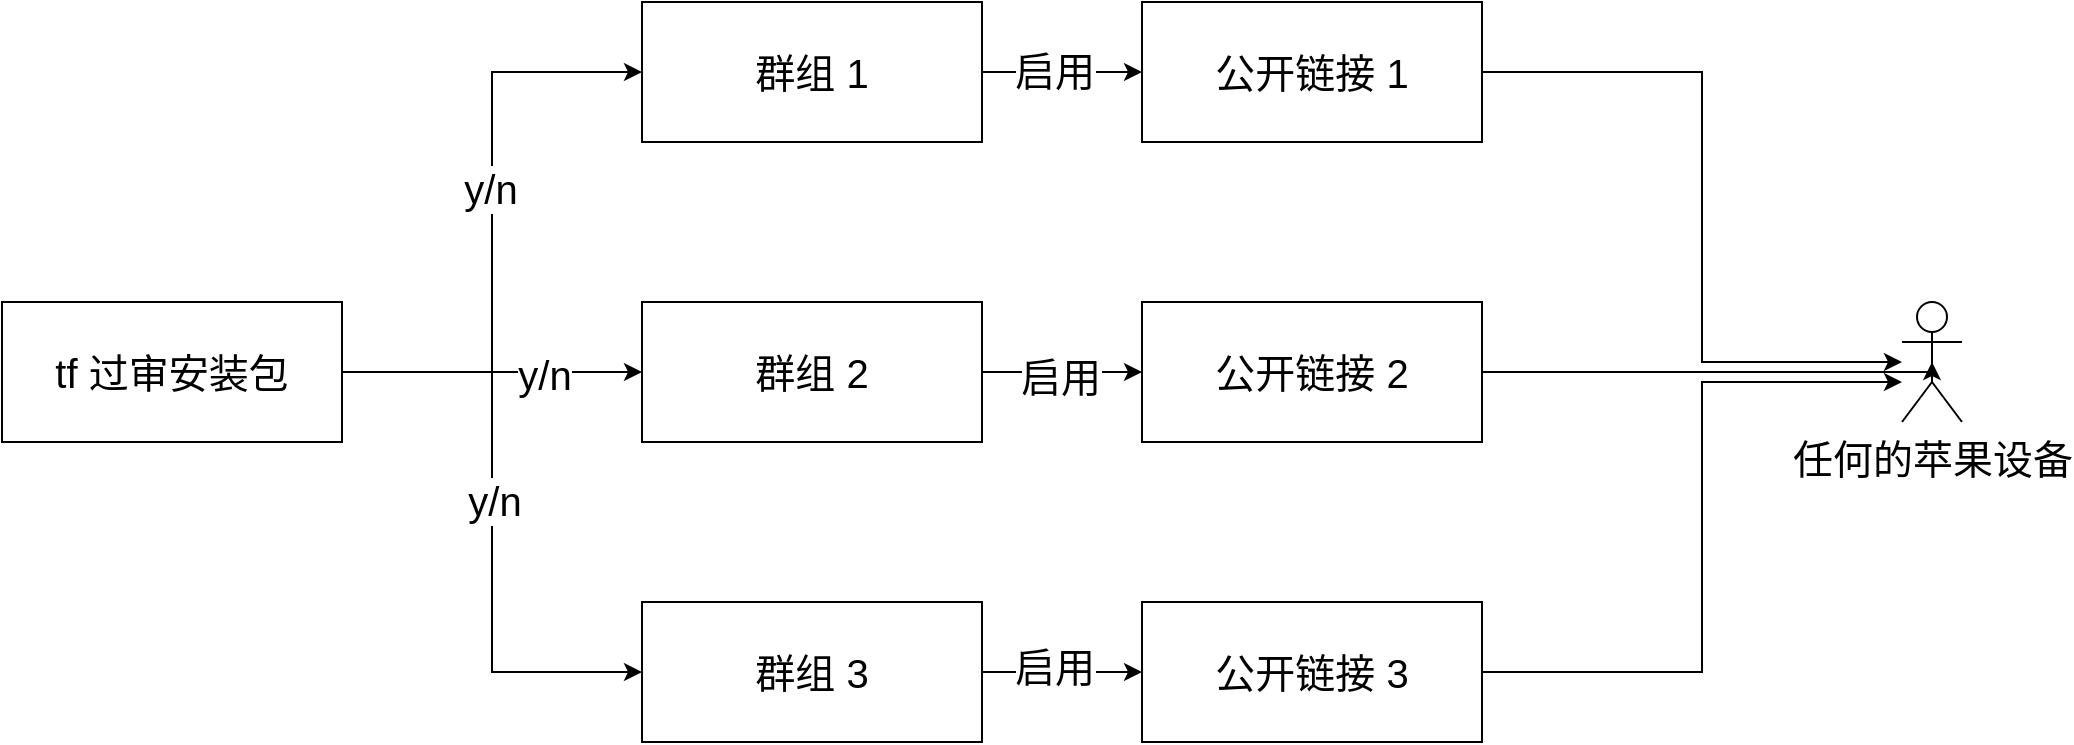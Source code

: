 <mxfile version="15.6.8" type="github">
  <diagram id="ysfTeSd7asSgukJ8PG5n" name="Page-1">
    <mxGraphModel dx="1298" dy="795" grid="1" gridSize="10" guides="1" tooltips="1" connect="1" arrows="1" fold="1" page="1" pageScale="1" pageWidth="827" pageHeight="1169" math="0" shadow="0">
      <root>
        <mxCell id="0" />
        <mxCell id="1" parent="0" />
        <mxCell id="VVuKA5i_O83L6-nlg39P-21" style="edgeStyle=orthogonalEdgeStyle;rounded=0;orthogonalLoop=1;jettySize=auto;html=1;entryX=0;entryY=0.5;entryDx=0;entryDy=0;fontSize=20;" edge="1" parent="1" source="VVuKA5i_O83L6-nlg39P-1" target="VVuKA5i_O83L6-nlg39P-2">
          <mxGeometry relative="1" as="geometry" />
        </mxCell>
        <mxCell id="VVuKA5i_O83L6-nlg39P-22" value="y/n" style="edgeLabel;html=1;align=center;verticalAlign=middle;resizable=0;points=[];fontSize=20;" vertex="1" connectable="0" parent="VVuKA5i_O83L6-nlg39P-21">
          <mxGeometry x="0.113" y="1" relative="1" as="geometry">
            <mxPoint as="offset" />
          </mxGeometry>
        </mxCell>
        <mxCell id="VVuKA5i_O83L6-nlg39P-23" style="edgeStyle=orthogonalEdgeStyle;rounded=0;orthogonalLoop=1;jettySize=auto;html=1;entryX=0;entryY=0.5;entryDx=0;entryDy=0;fontSize=20;" edge="1" parent="1" source="VVuKA5i_O83L6-nlg39P-1" target="VVuKA5i_O83L6-nlg39P-3">
          <mxGeometry relative="1" as="geometry" />
        </mxCell>
        <mxCell id="VVuKA5i_O83L6-nlg39P-24" value="y/n" style="edgeLabel;html=1;align=center;verticalAlign=middle;resizable=0;points=[];fontSize=20;" vertex="1" connectable="0" parent="VVuKA5i_O83L6-nlg39P-23">
          <mxGeometry x="0.347" y="-1" relative="1" as="geometry">
            <mxPoint as="offset" />
          </mxGeometry>
        </mxCell>
        <mxCell id="VVuKA5i_O83L6-nlg39P-25" style="edgeStyle=orthogonalEdgeStyle;rounded=0;orthogonalLoop=1;jettySize=auto;html=1;entryX=0;entryY=0.5;entryDx=0;entryDy=0;fontSize=20;" edge="1" parent="1" source="VVuKA5i_O83L6-nlg39P-1" target="VVuKA5i_O83L6-nlg39P-5">
          <mxGeometry relative="1" as="geometry" />
        </mxCell>
        <mxCell id="VVuKA5i_O83L6-nlg39P-26" value="y/n" style="edgeLabel;html=1;align=center;verticalAlign=middle;resizable=0;points=[];fontSize=20;" vertex="1" connectable="0" parent="VVuKA5i_O83L6-nlg39P-25">
          <mxGeometry x="-0.073" y="1" relative="1" as="geometry">
            <mxPoint as="offset" />
          </mxGeometry>
        </mxCell>
        <mxCell id="VVuKA5i_O83L6-nlg39P-1" value="&lt;font style=&quot;font-size: 20px&quot;&gt;tf 过审安装包&lt;/font&gt;" style="rounded=0;whiteSpace=wrap;html=1;" vertex="1" parent="1">
          <mxGeometry x="80" y="290" width="170" height="70" as="geometry" />
        </mxCell>
        <mxCell id="VVuKA5i_O83L6-nlg39P-8" value="" style="edgeStyle=orthogonalEdgeStyle;rounded=0;orthogonalLoop=1;jettySize=auto;html=1;fontSize=20;" edge="1" parent="1" source="VVuKA5i_O83L6-nlg39P-2" target="VVuKA5i_O83L6-nlg39P-7">
          <mxGeometry relative="1" as="geometry" />
        </mxCell>
        <mxCell id="VVuKA5i_O83L6-nlg39P-27" value="启用" style="edgeLabel;html=1;align=center;verticalAlign=middle;resizable=0;points=[];fontSize=20;" vertex="1" connectable="0" parent="VVuKA5i_O83L6-nlg39P-8">
          <mxGeometry x="-0.1" y="1" relative="1" as="geometry">
            <mxPoint as="offset" />
          </mxGeometry>
        </mxCell>
        <mxCell id="VVuKA5i_O83L6-nlg39P-2" value="&lt;span style=&quot;font-size: 20px&quot;&gt;群组 1&lt;/span&gt;" style="rounded=0;whiteSpace=wrap;html=1;" vertex="1" parent="1">
          <mxGeometry x="400" y="140" width="170" height="70" as="geometry" />
        </mxCell>
        <mxCell id="VVuKA5i_O83L6-nlg39P-10" value="" style="edgeStyle=orthogonalEdgeStyle;rounded=0;orthogonalLoop=1;jettySize=auto;html=1;fontSize=20;" edge="1" parent="1" source="VVuKA5i_O83L6-nlg39P-3" target="VVuKA5i_O83L6-nlg39P-9">
          <mxGeometry relative="1" as="geometry" />
        </mxCell>
        <mxCell id="VVuKA5i_O83L6-nlg39P-28" value="启用" style="edgeLabel;html=1;align=center;verticalAlign=middle;resizable=0;points=[];fontSize=20;" vertex="1" connectable="0" parent="VVuKA5i_O83L6-nlg39P-10">
          <mxGeometry x="-0.025" y="-2" relative="1" as="geometry">
            <mxPoint as="offset" />
          </mxGeometry>
        </mxCell>
        <mxCell id="VVuKA5i_O83L6-nlg39P-3" value="&lt;span style=&quot;font-size: 20px&quot;&gt;群组 2&lt;/span&gt;" style="rounded=0;whiteSpace=wrap;html=1;" vertex="1" parent="1">
          <mxGeometry x="400" y="290" width="170" height="70" as="geometry" />
        </mxCell>
        <mxCell id="VVuKA5i_O83L6-nlg39P-13" style="edgeStyle=orthogonalEdgeStyle;rounded=0;orthogonalLoop=1;jettySize=auto;html=1;entryX=0;entryY=0.5;entryDx=0;entryDy=0;fontSize=20;" edge="1" parent="1" source="VVuKA5i_O83L6-nlg39P-5" target="VVuKA5i_O83L6-nlg39P-11">
          <mxGeometry relative="1" as="geometry" />
        </mxCell>
        <mxCell id="VVuKA5i_O83L6-nlg39P-29" value="启用" style="edgeLabel;html=1;align=center;verticalAlign=middle;resizable=0;points=[];fontSize=20;" vertex="1" connectable="0" parent="VVuKA5i_O83L6-nlg39P-13">
          <mxGeometry x="-0.1" y="3" relative="1" as="geometry">
            <mxPoint as="offset" />
          </mxGeometry>
        </mxCell>
        <mxCell id="VVuKA5i_O83L6-nlg39P-5" value="&lt;span style=&quot;font-size: 20px&quot;&gt;群组 3&lt;/span&gt;" style="rounded=0;whiteSpace=wrap;html=1;" vertex="1" parent="1">
          <mxGeometry x="400" y="440" width="170" height="70" as="geometry" />
        </mxCell>
        <mxCell id="VVuKA5i_O83L6-nlg39P-19" style="edgeStyle=orthogonalEdgeStyle;rounded=0;orthogonalLoop=1;jettySize=auto;html=1;fontSize=20;" edge="1" parent="1" source="VVuKA5i_O83L6-nlg39P-7" target="VVuKA5i_O83L6-nlg39P-14">
          <mxGeometry relative="1" as="geometry">
            <Array as="points">
              <mxPoint x="930" y="175" />
              <mxPoint x="930" y="320" />
            </Array>
          </mxGeometry>
        </mxCell>
        <mxCell id="VVuKA5i_O83L6-nlg39P-7" value="&lt;span style=&quot;font-size: 20px&quot;&gt;公开链接 1&lt;/span&gt;" style="rounded=0;whiteSpace=wrap;html=1;" vertex="1" parent="1">
          <mxGeometry x="650" y="140" width="170" height="70" as="geometry" />
        </mxCell>
        <mxCell id="VVuKA5i_O83L6-nlg39P-16" style="edgeStyle=orthogonalEdgeStyle;rounded=0;orthogonalLoop=1;jettySize=auto;html=1;fontSize=20;entryX=0.5;entryY=0.5;entryDx=0;entryDy=0;entryPerimeter=0;" edge="1" parent="1" source="VVuKA5i_O83L6-nlg39P-9" target="VVuKA5i_O83L6-nlg39P-14">
          <mxGeometry relative="1" as="geometry">
            <mxPoint x="1000" y="325" as="targetPoint" />
            <Array as="points">
              <mxPoint x="1045" y="325" />
            </Array>
          </mxGeometry>
        </mxCell>
        <mxCell id="VVuKA5i_O83L6-nlg39P-9" value="&lt;span style=&quot;font-size: 20px&quot;&gt;公开链接 2&lt;/span&gt;" style="rounded=0;whiteSpace=wrap;html=1;" vertex="1" parent="1">
          <mxGeometry x="650" y="290" width="170" height="70" as="geometry" />
        </mxCell>
        <mxCell id="VVuKA5i_O83L6-nlg39P-20" style="edgeStyle=orthogonalEdgeStyle;rounded=0;orthogonalLoop=1;jettySize=auto;html=1;fontSize=20;" edge="1" parent="1" source="VVuKA5i_O83L6-nlg39P-11" target="VVuKA5i_O83L6-nlg39P-14">
          <mxGeometry relative="1" as="geometry">
            <Array as="points">
              <mxPoint x="930" y="475" />
              <mxPoint x="930" y="330" />
            </Array>
          </mxGeometry>
        </mxCell>
        <mxCell id="VVuKA5i_O83L6-nlg39P-11" value="&lt;span style=&quot;font-size: 20px&quot;&gt;公开链接 3&lt;/span&gt;" style="rounded=0;whiteSpace=wrap;html=1;" vertex="1" parent="1">
          <mxGeometry x="650" y="440" width="170" height="70" as="geometry" />
        </mxCell>
        <mxCell id="VVuKA5i_O83L6-nlg39P-14" value="任何的苹果设备" style="shape=umlActor;verticalLabelPosition=bottom;verticalAlign=top;html=1;outlineConnect=0;labelBackgroundColor=none;fontSize=20;" vertex="1" parent="1">
          <mxGeometry x="1030" y="290" width="30" height="60" as="geometry" />
        </mxCell>
      </root>
    </mxGraphModel>
  </diagram>
</mxfile>
